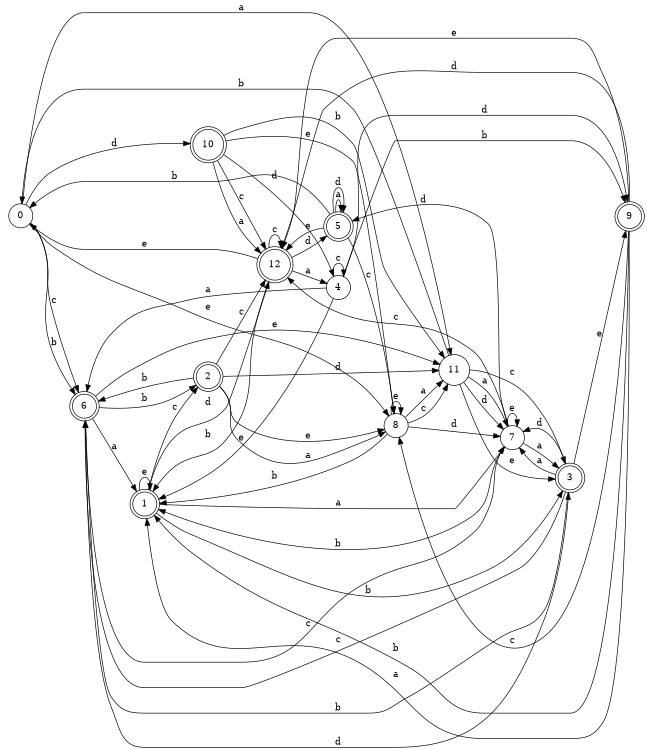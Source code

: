 digraph n11_2 {
__start0 [label="" shape="none"];

rankdir=LR;
size="8,5";

s0 [style="filled", color="black", fillcolor="white" shape="circle", label="0"];
s1 [style="rounded,filled", color="black", fillcolor="white" shape="doublecircle", label="1"];
s2 [style="rounded,filled", color="black", fillcolor="white" shape="doublecircle", label="2"];
s3 [style="rounded,filled", color="black", fillcolor="white" shape="doublecircle", label="3"];
s4 [style="filled", color="black", fillcolor="white" shape="circle", label="4"];
s5 [style="rounded,filled", color="black", fillcolor="white" shape="doublecircle", label="5"];
s6 [style="rounded,filled", color="black", fillcolor="white" shape="doublecircle", label="6"];
s7 [style="filled", color="black", fillcolor="white" shape="circle", label="7"];
s8 [style="filled", color="black", fillcolor="white" shape="circle", label="8"];
s9 [style="rounded,filled", color="black", fillcolor="white" shape="doublecircle", label="9"];
s10 [style="rounded,filled", color="black", fillcolor="white" shape="doublecircle", label="10"];
s11 [style="filled", color="black", fillcolor="white" shape="circle", label="11"];
s12 [style="rounded,filled", color="black", fillcolor="white" shape="doublecircle", label="12"];
s0 -> s11 [label="a"];
s0 -> s6 [label="b"];
s0 -> s6 [label="c"];
s0 -> s10 [label="d"];
s0 -> s8 [label="e"];
s1 -> s7 [label="a"];
s1 -> s3 [label="b"];
s1 -> s2 [label="c"];
s1 -> s12 [label="d"];
s1 -> s1 [label="e"];
s2 -> s8 [label="a"];
s2 -> s6 [label="b"];
s2 -> s12 [label="c"];
s2 -> s11 [label="d"];
s2 -> s8 [label="e"];
s3 -> s7 [label="a"];
s3 -> s6 [label="b"];
s3 -> s6 [label="c"];
s3 -> s7 [label="d"];
s3 -> s9 [label="e"];
s4 -> s6 [label="a"];
s4 -> s9 [label="b"];
s4 -> s4 [label="c"];
s4 -> s9 [label="d"];
s4 -> s1 [label="e"];
s5 -> s5 [label="a"];
s5 -> s0 [label="b"];
s5 -> s8 [label="c"];
s5 -> s5 [label="d"];
s5 -> s12 [label="e"];
s6 -> s1 [label="a"];
s6 -> s2 [label="b"];
s6 -> s7 [label="c"];
s6 -> s3 [label="d"];
s6 -> s11 [label="e"];
s7 -> s3 [label="a"];
s7 -> s1 [label="b"];
s7 -> s12 [label="c"];
s7 -> s5 [label="d"];
s7 -> s7 [label="e"];
s8 -> s11 [label="a"];
s8 -> s1 [label="b"];
s8 -> s11 [label="c"];
s8 -> s7 [label="d"];
s8 -> s8 [label="e"];
s9 -> s1 [label="a"];
s9 -> s1 [label="b"];
s9 -> s8 [label="c"];
s9 -> s12 [label="d"];
s9 -> s12 [label="e"];
s10 -> s12 [label="a"];
s10 -> s11 [label="b"];
s10 -> s12 [label="c"];
s10 -> s4 [label="d"];
s10 -> s8 [label="e"];
s11 -> s7 [label="a"];
s11 -> s0 [label="b"];
s11 -> s3 [label="c"];
s11 -> s7 [label="d"];
s11 -> s3 [label="e"];
s12 -> s4 [label="a"];
s12 -> s1 [label="b"];
s12 -> s12 [label="c"];
s12 -> s5 [label="d"];
s12 -> s0 [label="e"];

}